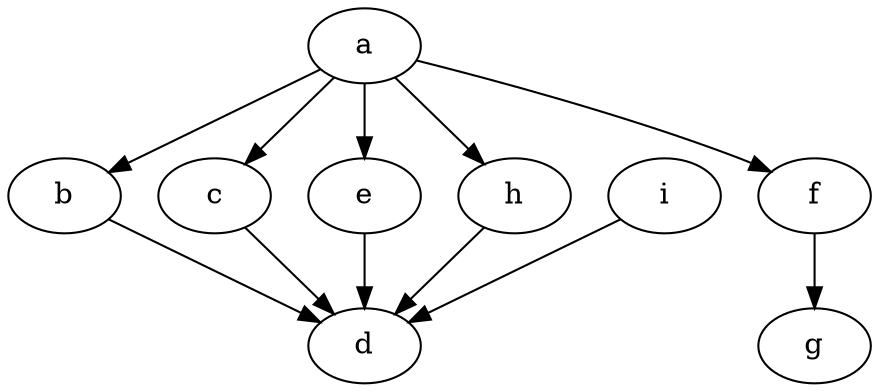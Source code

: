 digraph "testNodeEquals" {
    a         [Weight=2];
    b         [Weight=3];
    a -> b    [Weight=1];
    c         [Weight=3];
    a -> c    [Weight=1];
    d         [Weight=1];
    b -> d    [Weight=2];
    c -> d    [Weight=2];
    e         [Weight=3];
    a -> e    [Weight=1];
    e -> d    [Weight=1];
    f         [Weight=2];
    a -> f    [Weight=1];
    g         [Weight=2];
    f -> g    [Weight=1];
    h         [Weight=2];
    a -> h    [Weight=3];
    h -> d    [Weight=1];
    i         [Weight=2];
    i -> d    [Weight=1];
}
